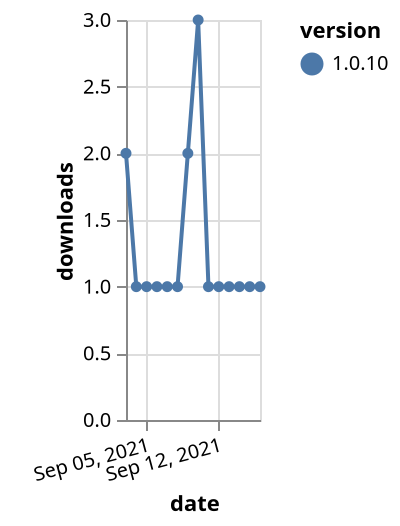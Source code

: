 {"$schema": "https://vega.github.io/schema/vega-lite/v5.json", "description": "A simple bar chart with embedded data.", "data": {"values": [{"date": "2021-09-03", "total": 104, "delta": 2, "version": "1.0.10"}, {"date": "2021-09-04", "total": 105, "delta": 1, "version": "1.0.10"}, {"date": "2021-09-05", "total": 106, "delta": 1, "version": "1.0.10"}, {"date": "2021-09-06", "total": 107, "delta": 1, "version": "1.0.10"}, {"date": "2021-09-07", "total": 108, "delta": 1, "version": "1.0.10"}, {"date": "2021-09-08", "total": 109, "delta": 1, "version": "1.0.10"}, {"date": "2021-09-09", "total": 111, "delta": 2, "version": "1.0.10"}, {"date": "2021-09-10", "total": 114, "delta": 3, "version": "1.0.10"}, {"date": "2021-09-11", "total": 115, "delta": 1, "version": "1.0.10"}, {"date": "2021-09-12", "total": 116, "delta": 1, "version": "1.0.10"}, {"date": "2021-09-13", "total": 117, "delta": 1, "version": "1.0.10"}, {"date": "2021-09-14", "total": 118, "delta": 1, "version": "1.0.10"}, {"date": "2021-09-15", "total": 119, "delta": 1, "version": "1.0.10"}, {"date": "2021-09-16", "total": 120, "delta": 1, "version": "1.0.10"}]}, "width": "container", "mark": {"type": "line", "point": {"filled": true}}, "encoding": {"x": {"field": "date", "type": "temporal", "timeUnit": "yearmonthdate", "title": "date", "axis": {"labelAngle": -15}}, "y": {"field": "delta", "type": "quantitative", "title": "downloads"}, "color": {"field": "version", "type": "nominal"}, "tooltip": {"field": "delta"}}}